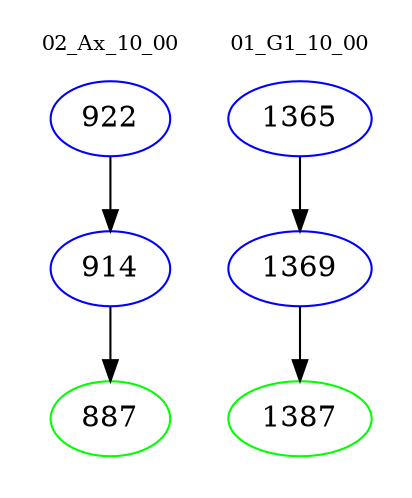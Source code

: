 digraph{
subgraph cluster_0 {
color = white
label = "02_Ax_10_00";
fontsize=10;
T0_922 [label="922", color="blue"]
T0_922 -> T0_914 [color="black"]
T0_914 [label="914", color="blue"]
T0_914 -> T0_887 [color="black"]
T0_887 [label="887", color="green"]
}
subgraph cluster_1 {
color = white
label = "01_G1_10_00";
fontsize=10;
T1_1365 [label="1365", color="blue"]
T1_1365 -> T1_1369 [color="black"]
T1_1369 [label="1369", color="blue"]
T1_1369 -> T1_1387 [color="black"]
T1_1387 [label="1387", color="green"]
}
}
